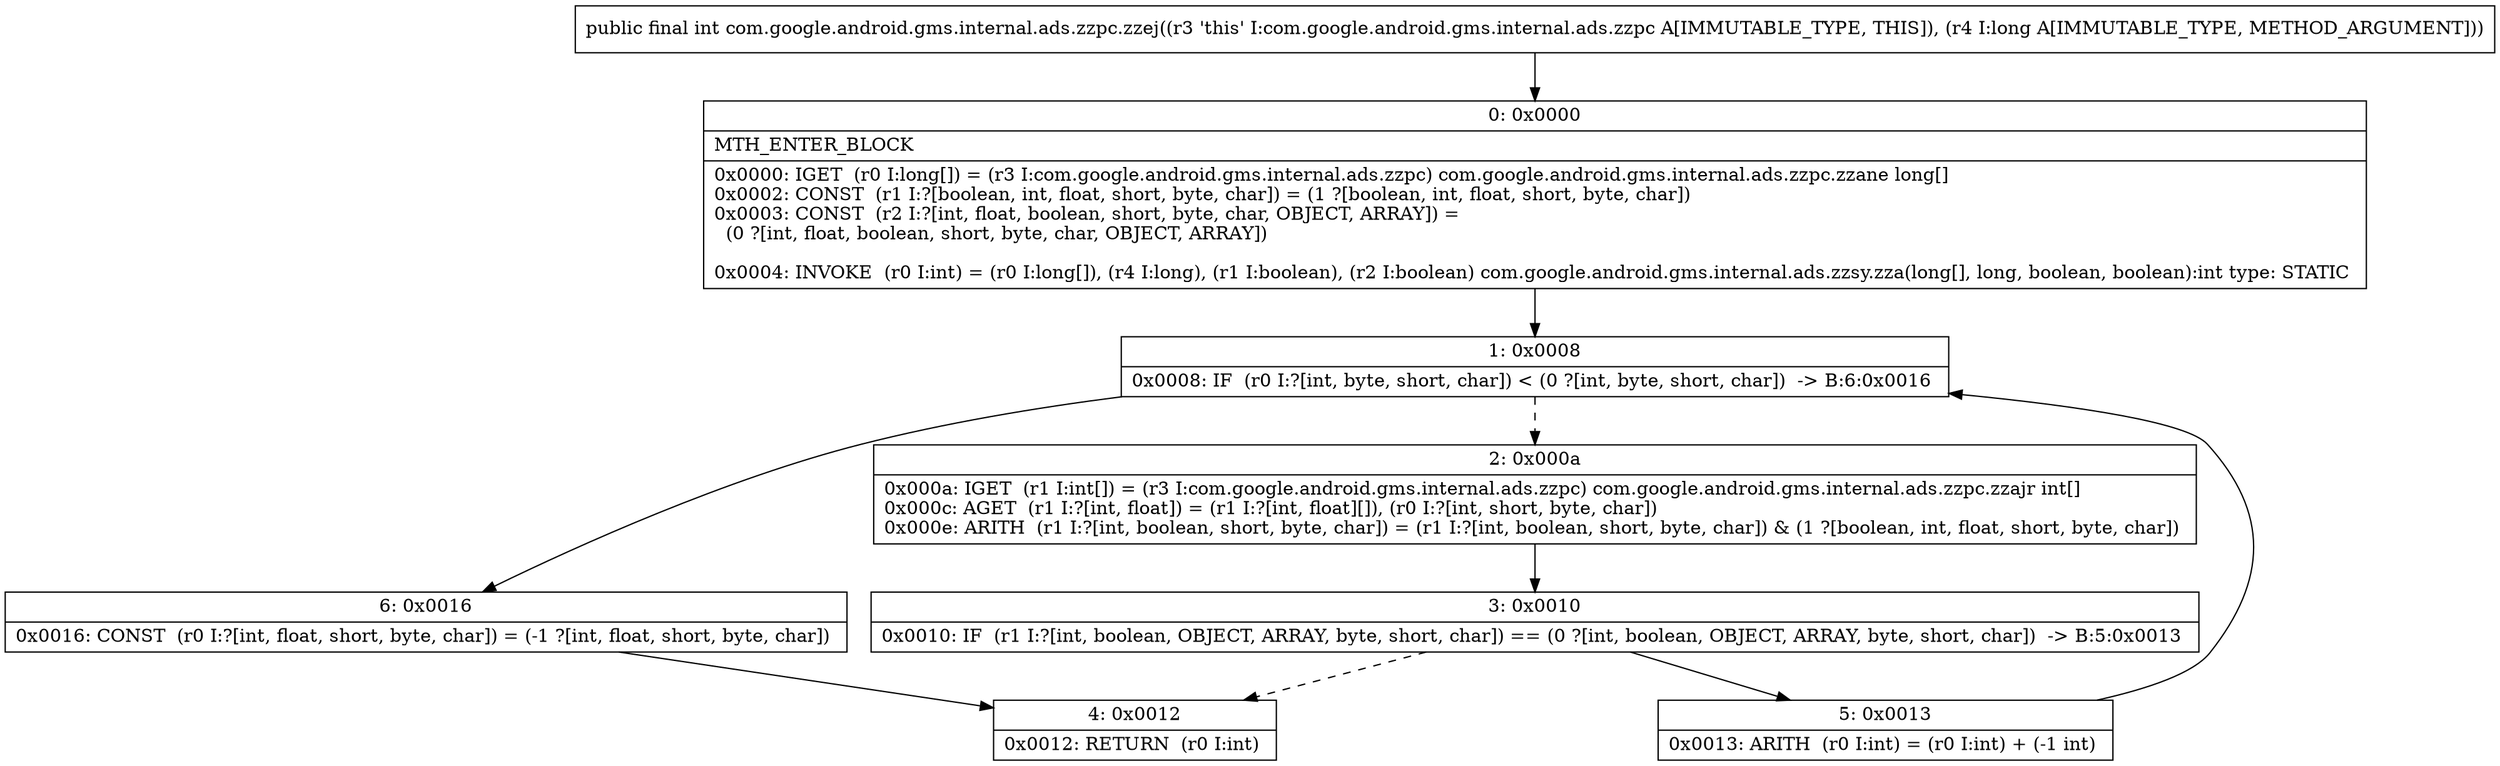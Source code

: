 digraph "CFG forcom.google.android.gms.internal.ads.zzpc.zzej(J)I" {
Node_0 [shape=record,label="{0\:\ 0x0000|MTH_ENTER_BLOCK\l|0x0000: IGET  (r0 I:long[]) = (r3 I:com.google.android.gms.internal.ads.zzpc) com.google.android.gms.internal.ads.zzpc.zzane long[] \l0x0002: CONST  (r1 I:?[boolean, int, float, short, byte, char]) = (1 ?[boolean, int, float, short, byte, char]) \l0x0003: CONST  (r2 I:?[int, float, boolean, short, byte, char, OBJECT, ARRAY]) = \l  (0 ?[int, float, boolean, short, byte, char, OBJECT, ARRAY])\l \l0x0004: INVOKE  (r0 I:int) = (r0 I:long[]), (r4 I:long), (r1 I:boolean), (r2 I:boolean) com.google.android.gms.internal.ads.zzsy.zza(long[], long, boolean, boolean):int type: STATIC \l}"];
Node_1 [shape=record,label="{1\:\ 0x0008|0x0008: IF  (r0 I:?[int, byte, short, char]) \< (0 ?[int, byte, short, char])  \-\> B:6:0x0016 \l}"];
Node_2 [shape=record,label="{2\:\ 0x000a|0x000a: IGET  (r1 I:int[]) = (r3 I:com.google.android.gms.internal.ads.zzpc) com.google.android.gms.internal.ads.zzpc.zzajr int[] \l0x000c: AGET  (r1 I:?[int, float]) = (r1 I:?[int, float][]), (r0 I:?[int, short, byte, char]) \l0x000e: ARITH  (r1 I:?[int, boolean, short, byte, char]) = (r1 I:?[int, boolean, short, byte, char]) & (1 ?[boolean, int, float, short, byte, char]) \l}"];
Node_3 [shape=record,label="{3\:\ 0x0010|0x0010: IF  (r1 I:?[int, boolean, OBJECT, ARRAY, byte, short, char]) == (0 ?[int, boolean, OBJECT, ARRAY, byte, short, char])  \-\> B:5:0x0013 \l}"];
Node_4 [shape=record,label="{4\:\ 0x0012|0x0012: RETURN  (r0 I:int) \l}"];
Node_5 [shape=record,label="{5\:\ 0x0013|0x0013: ARITH  (r0 I:int) = (r0 I:int) + (\-1 int) \l}"];
Node_6 [shape=record,label="{6\:\ 0x0016|0x0016: CONST  (r0 I:?[int, float, short, byte, char]) = (\-1 ?[int, float, short, byte, char]) \l}"];
MethodNode[shape=record,label="{public final int com.google.android.gms.internal.ads.zzpc.zzej((r3 'this' I:com.google.android.gms.internal.ads.zzpc A[IMMUTABLE_TYPE, THIS]), (r4 I:long A[IMMUTABLE_TYPE, METHOD_ARGUMENT])) }"];
MethodNode -> Node_0;
Node_0 -> Node_1;
Node_1 -> Node_2[style=dashed];
Node_1 -> Node_6;
Node_2 -> Node_3;
Node_3 -> Node_4[style=dashed];
Node_3 -> Node_5;
Node_5 -> Node_1;
Node_6 -> Node_4;
}

